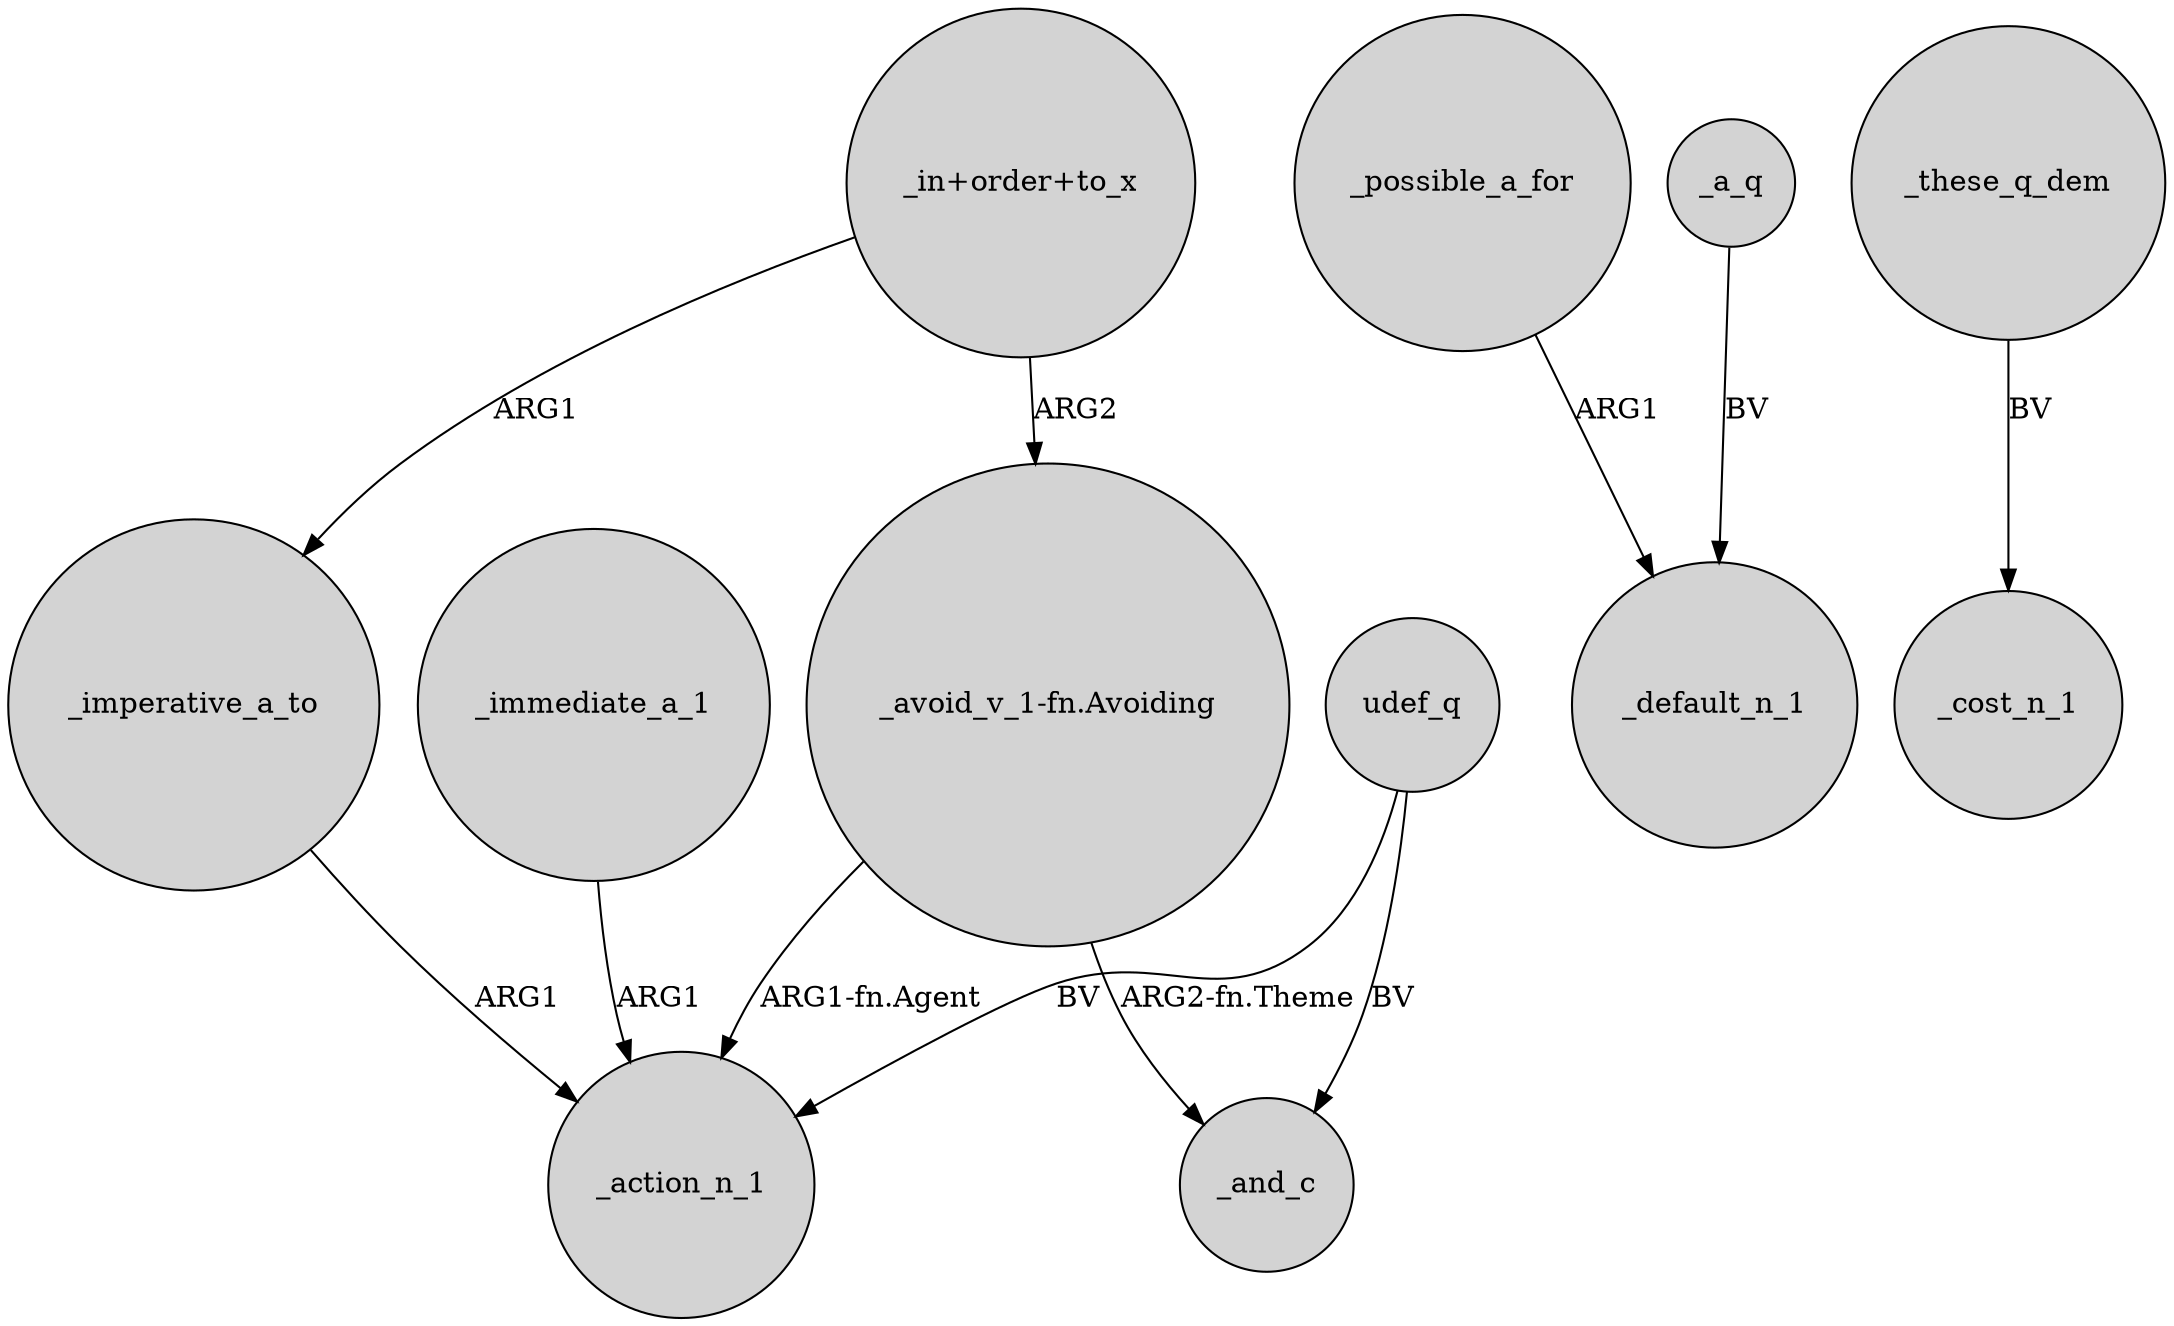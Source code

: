 digraph {
	node [shape=circle style=filled]
	"_in+order+to_x" -> _imperative_a_to [label=ARG1]
	udef_q -> _action_n_1 [label=BV]
	udef_q -> _and_c [label=BV]
	"_avoid_v_1-fn.Avoiding" -> _and_c [label="ARG2-fn.Theme"]
	_possible_a_for -> _default_n_1 [label=ARG1]
	_immediate_a_1 -> _action_n_1 [label=ARG1]
	"_in+order+to_x" -> "_avoid_v_1-fn.Avoiding" [label=ARG2]
	_these_q_dem -> _cost_n_1 [label=BV]
	"_avoid_v_1-fn.Avoiding" -> _action_n_1 [label="ARG1-fn.Agent"]
	_imperative_a_to -> _action_n_1 [label=ARG1]
	_a_q -> _default_n_1 [label=BV]
}
